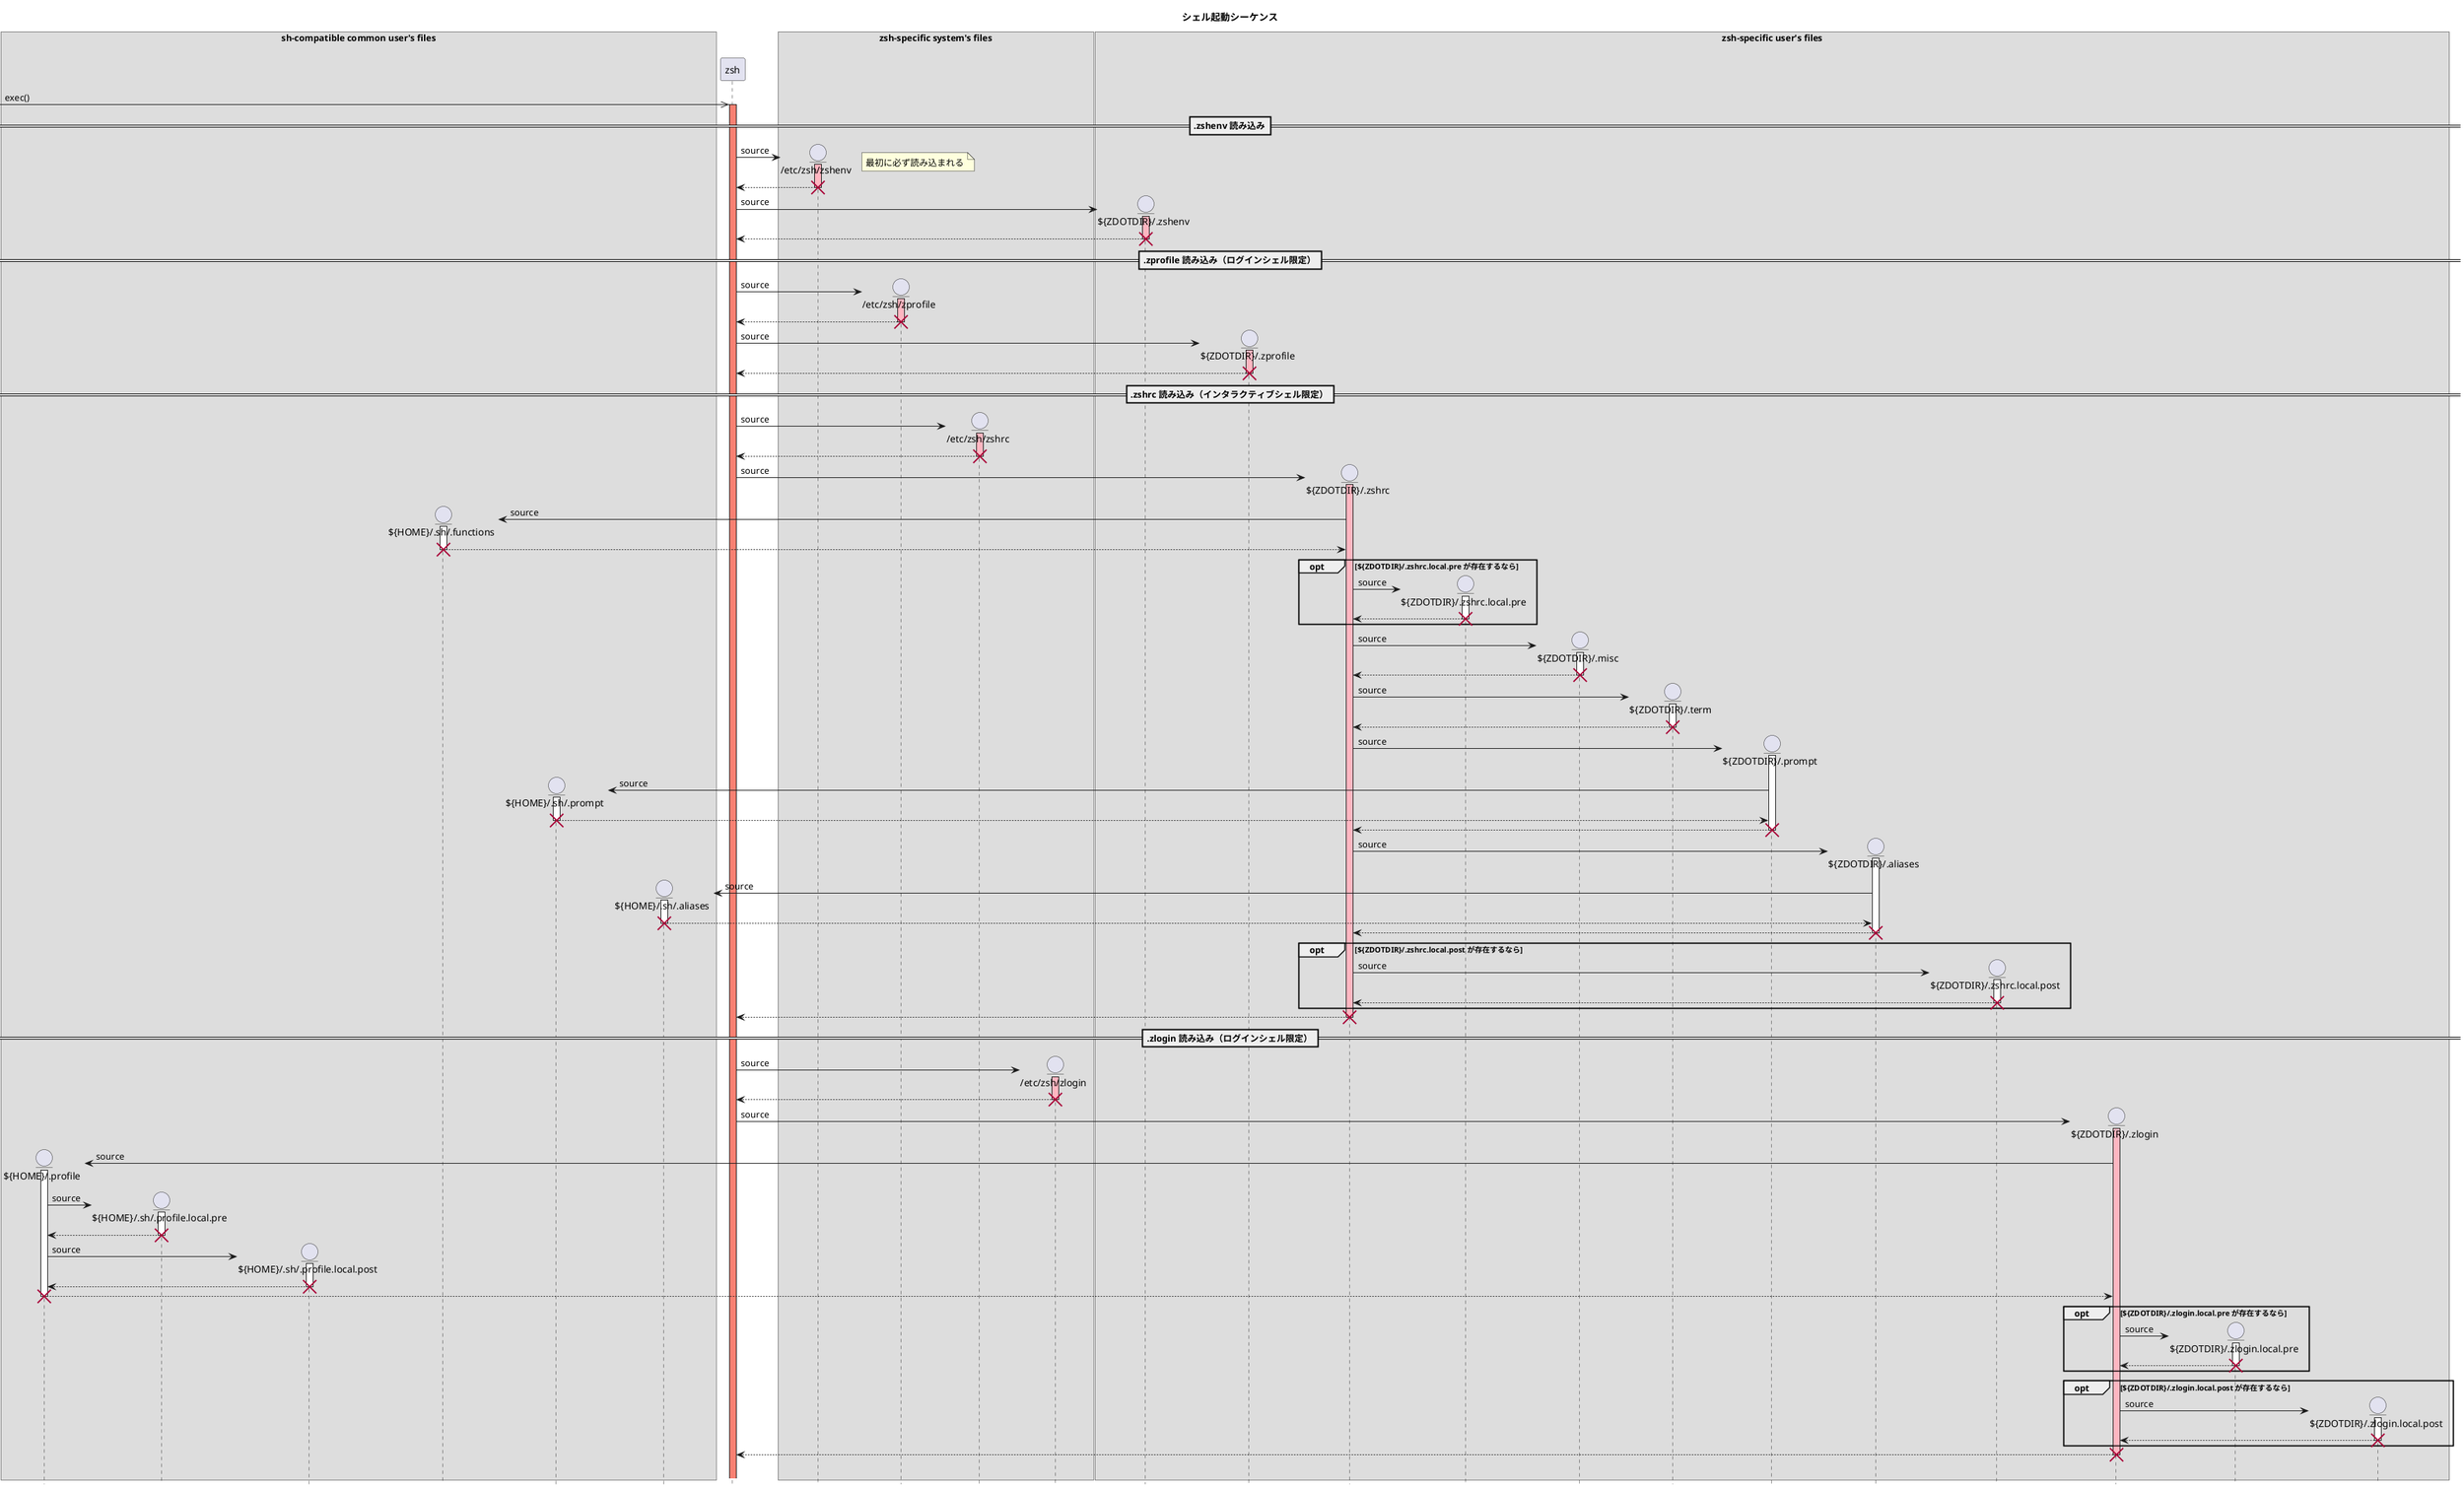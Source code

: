 @startuml seq.png
title シェル起動シーケンス
hide footbox

box "sh-compatible common user's files"
	entity "${HOME}/.profile"                as .profile
	entity "${HOME}/.sh/.profile.local.pre"  as .sh_.profile.local.pre
	entity "${HOME}/.sh/.profile.local.post" as .sh_.profile.local.post
	entity "${HOME}/.sh/.functions"          as .sh_.functions
	entity "${HOME}/.sh/.prompt"             as .sh_.prompt
	entity "${HOME}/.sh/.aliases"            as .sh_.aliases
end box

participant zsh

box "zsh-specific system's files"
	entity "/etc/zsh/zshenv"   as etc.zshenv
	entity "/etc/zsh/zprofile" as etc.zprofile
	entity "/etc/zsh/zshrc"    as etc.zshrc
	entity "/etc/zsh/zlogin"   as etc.zlogin
end box

box "zsh-specific user's files"
	entity "${ZDOTDIR}/.zshenv"            as zdotdir.zshenv
	entity "${ZDOTDIR}/.zprofile"          as zdotdir.zprofile
	entity "${ZDOTDIR}/.zshrc"             as zdotdir.zshrc
	entity "${ZDOTDIR}/.zshrc.local.pre"   as zdotdir.zshrc.local.pre
	entity "${ZDOTDIR}/.misc"              as zdotdir.misc
	entity "${ZDOTDIR}/.term"              as zdotdir.term
	entity "${ZDOTDIR}/.prompt"            as zdotdir.prompt
	entity "${ZDOTDIR}/.aliases"           as zdotdir.aliases
	entity "${ZDOTDIR}/.zshrc.local.post"  as zdotdir.zshrc.local.post
	entity "${ZDOTDIR}/.zlogin"            as zdotdir.zlogin
	entity "${ZDOTDIR}/.zlogin.local.pre"  as zdotdir.zlogin.local.pre
	entity "${ZDOTDIR}/.zlogin.local.post" as zdotdir.zlogin.local.post
end box

[->> zsh : exec()
activate zsh #Salmon

== .zshenv 読み込み==

create etc.zshenv
zsh ->  etc.zshenv : source
note right : 最初に必ず読み込まれる
activate   etc.zshenv #LightPink
zsh <-- etc.zshenv
deactivate etc.zshenv
destroy etc.zshenv

create zdotdir.zshenv
zsh ->  zdotdir.zshenv : source
activate   zdotdir.zshenv #LightPink
zsh <-- zdotdir.zshenv
deactivate zdotdir.zshenv
destroy zdotdir.zshenv

== .zprofile 読み込み（ログインシェル限定）==

create etc.zprofile
zsh ->  etc.zprofile : source
activate   etc.zprofile #LightPink
zsh <-- etc.zprofile
deactivate etc.zprofile
destroy etc.zprofile

create zdotdir.zprofile
zsh ->  zdotdir.zprofile : source
activate   zdotdir.zprofile #LightPink
zsh <-- zdotdir.zprofile
deactivate zdotdir.zprofile
destroy zdotdir.zprofile

== .zshrc 読み込み（インタラクティブシェル限定）==

create etc.zshrc
zsh ->  etc.zshrc : source
activate   etc.zshrc #LightPink
zsh <-- etc.zshrc
deactivate etc.zshrc
destroy etc.zshrc

create zdotdir.zshrc
zsh -> zdotdir.zshrc : source
activate zdotdir.zshrc #LightPink

	create .sh_.functions
	zdotdir.zshrc ->  .sh_.functions : source
	activate   .sh_.functions
	zdotdir.zshrc <-- .sh_.functions
	deactivate .sh_.functions
	destroy .sh_.functions

	opt ${ZDOTDIR}/.zshrc.local.pre が存在するなら
		create zdotdir.zshrc.local.pre
		zdotdir.zshrc ->  zdotdir.zshrc.local.pre : source
		activate   zdotdir.zshrc.local.pre
		zdotdir.zshrc <-- zdotdir.zshrc.local.pre
		deactivate zdotdir.zshrc.local.pre
		destroy zdotdir.zshrc.local.pre
	end

	create zdotdir.misc
	zdotdir.zshrc ->  zdotdir.misc : source
	activate   zdotdir.misc
	zdotdir.zshrc <-- zdotdir.misc
	deactivate zdotdir.misc
	destroy zdotdir.misc

	create zdotdir.term
	zdotdir.zshrc ->  zdotdir.term : source
	activate   zdotdir.term
	zdotdir.zshrc <-- zdotdir.term
	deactivate zdotdir.term
	destroy zdotdir.term

	create zdotdir.prompt
	zdotdir.zshrc ->  zdotdir.prompt : source
	activate   zdotdir.prompt
		create .sh_.prompt
		zdotdir.prompt ->  .sh_.prompt : source
		activate   .sh_.prompt
		zdotdir.prompt <-- .sh_.prompt
		deactivate .sh_.prompt
		destroy .sh_.prompt
	zdotdir.zshrc <-- zdotdir.prompt
	deactivate zdotdir.prompt
	destroy zdotdir.prompt

	create zdotdir.aliases
	zdotdir.zshrc ->  zdotdir.aliases : source
	activate   zdotdir.aliases
		create .sh_.aliases
		zdotdir.aliases ->  .sh_.aliases : source
		activate   .sh_.aliases
		zdotdir.aliases <-- .sh_.aliases
		deactivate .sh_.aliases
		destroy .sh_.aliases
	zdotdir.zshrc <-- zdotdir.aliases
	deactivate zdotdir.aliases
	destroy zdotdir.aliases

	opt ${ZDOTDIR}/.zshrc.local.post が存在するなら
		create zdotdir.zshrc.local.post
		zdotdir.zshrc ->  zdotdir.zshrc.local.post : source
		activate   zdotdir.zshrc.local.post
		zdotdir.zshrc <-- zdotdir.zshrc.local.post
		deactivate zdotdir.zshrc.local.post
		destroy zdotdir.zshrc.local.post
	end

zsh <-- zdotdir.zshrc
deactivate zdotdir.zshrc
destroy zdotdir.zshrc

== .zlogin 読み込み（ログインシェル限定）==

create etc.zlogin
zsh ->  etc.zlogin : source
activate   etc.zlogin #LightPink
zsh <-- etc.zlogin
deactivate etc.zlogin
destroy etc.zlogin

create zdotdir.zlogin
zsh -> zdotdir.zlogin : source
activate zdotdir.zlogin #LightPink

	create .profile
	zdotdir.zlogin ->  .profile : source
	activate   .profile
		create .sh_.profile.local.pre
		.profile ->  .sh_.profile.local.pre : source
		activate   .sh_.profile.local.pre
		.profile <-- .sh_.profile.local.pre
		deactivate .sh_.profile.local.pre
		destroy .sh_.profile.local.pre

		create .sh_.profile.local.post
		.profile ->  .sh_.profile.local.post : source
		activate   .sh_.profile.local.post
		.profile <-- .sh_.profile.local.post
		deactivate .sh_.profile.local.post
		destroy .sh_.profile.local.post
	zdotdir.zlogin <-- .profile
	deactivate .profile
	destroy .profile

	opt ${ZDOTDIR}/.zlogin.local.pre が存在するなら
		create zdotdir.zlogin.local.pre
		zdotdir.zlogin ->  zdotdir.zlogin.local.pre : source
		activate   zdotdir.zlogin.local.pre
		zdotdir.zlogin <-- zdotdir.zlogin.local.pre
		deactivate zdotdir.zlogin.local.pre
		destroy zdotdir.zlogin.local.pre
	end

	opt ${ZDOTDIR}/.zlogin.local.post が存在するなら
		create zdotdir.zlogin.local.post
		zdotdir.zlogin ->  zdotdir.zlogin.local.post : source
		activate   zdotdir.zlogin.local.post
		zdotdir.zlogin <-- zdotdir.zlogin.local.post
		deactivate zdotdir.zlogin.local.post
		destroy zdotdir.zlogin.local.post
	end

zsh <-- zdotdir.zlogin
deactivate zdotdir.zlogin
destroy zdotdir.zlogin
|||

@enduml
